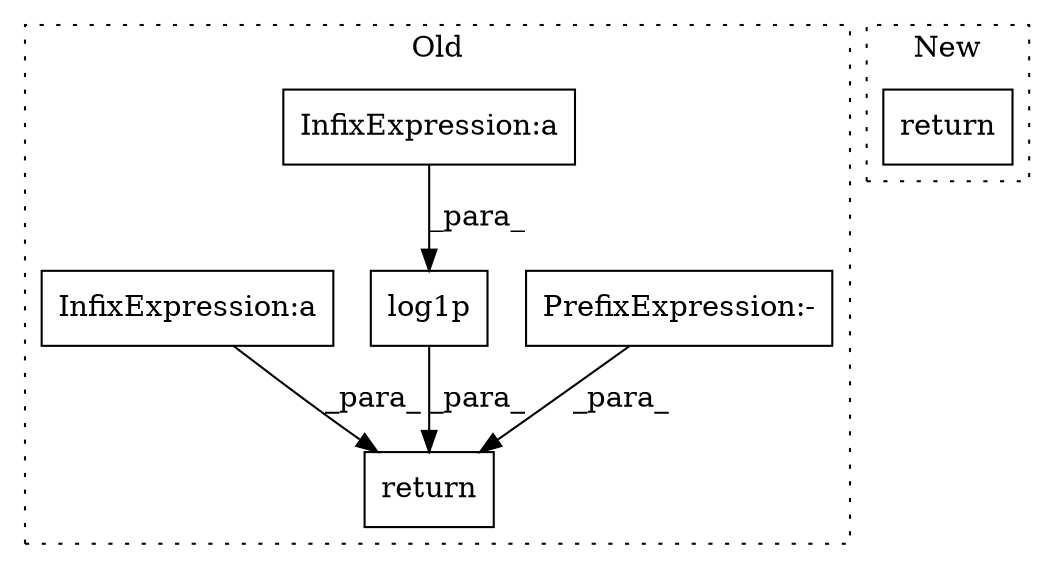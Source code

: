 digraph G {
subgraph cluster0 {
1 [label="log1p" a="32" s="27335,27395" l="6,1" shape="box"];
3 [label="return" a="41" s="27106" l="7" shape="box"];
4 [label="PrefixExpression:-" a="38" s="27160" l="1" shape="box"];
5 [label="InfixExpression:a" a="27" s="27362" l="3" shape="box"];
6 [label="InfixExpression:a" a="27" s="27291" l="3" shape="box"];
label = "Old";
style="dotted";
}
subgraph cluster1 {
2 [label="return" a="41" s="27106" l="7" shape="box"];
label = "New";
style="dotted";
}
1 -> 3 [label="_para_"];
4 -> 3 [label="_para_"];
5 -> 1 [label="_para_"];
6 -> 3 [label="_para_"];
}
